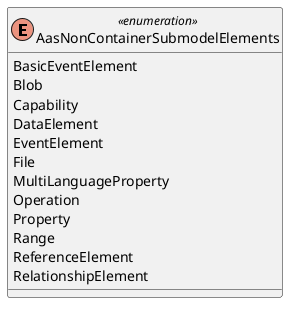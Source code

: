 @startuml
enum AasNonContainerSubmodelElements <<enumeration>> {
  BasicEventElement
  Blob
  Capability
  DataElement
  EventElement
  File
  MultiLanguageProperty
  Operation
  Property
  Range
  ReferenceElement
  RelationshipElement
}
@enduml